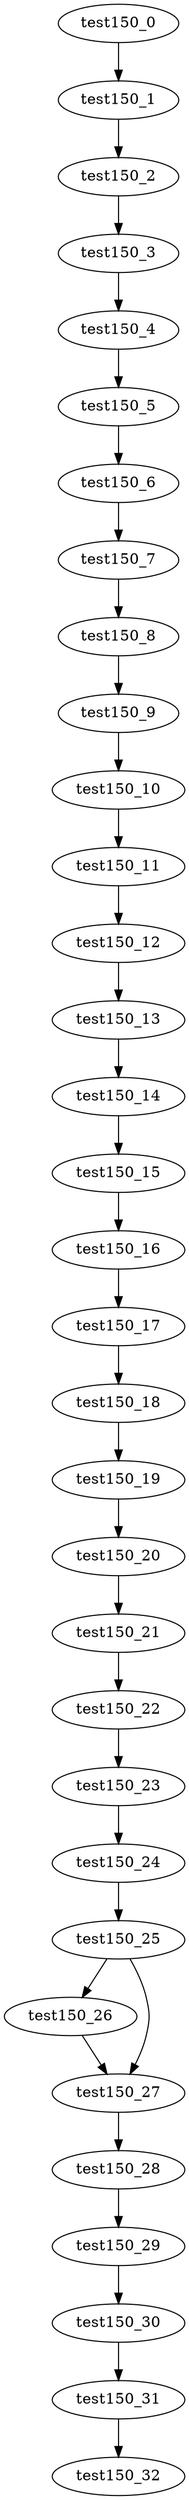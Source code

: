 digraph G {
test150_0->test150_1;
test150_1->test150_2;
test150_2->test150_3;
test150_3->test150_4;
test150_4->test150_5;
test150_5->test150_6;
test150_6->test150_7;
test150_7->test150_8;
test150_8->test150_9;
test150_9->test150_10;
test150_10->test150_11;
test150_11->test150_12;
test150_12->test150_13;
test150_13->test150_14;
test150_14->test150_15;
test150_15->test150_16;
test150_16->test150_17;
test150_17->test150_18;
test150_18->test150_19;
test150_19->test150_20;
test150_20->test150_21;
test150_21->test150_22;
test150_22->test150_23;
test150_23->test150_24;
test150_24->test150_25;
test150_25->test150_26;
test150_25->test150_27;
test150_26->test150_27;
test150_27->test150_28;
test150_28->test150_29;
test150_29->test150_30;
test150_30->test150_31;
test150_31->test150_32;

}
